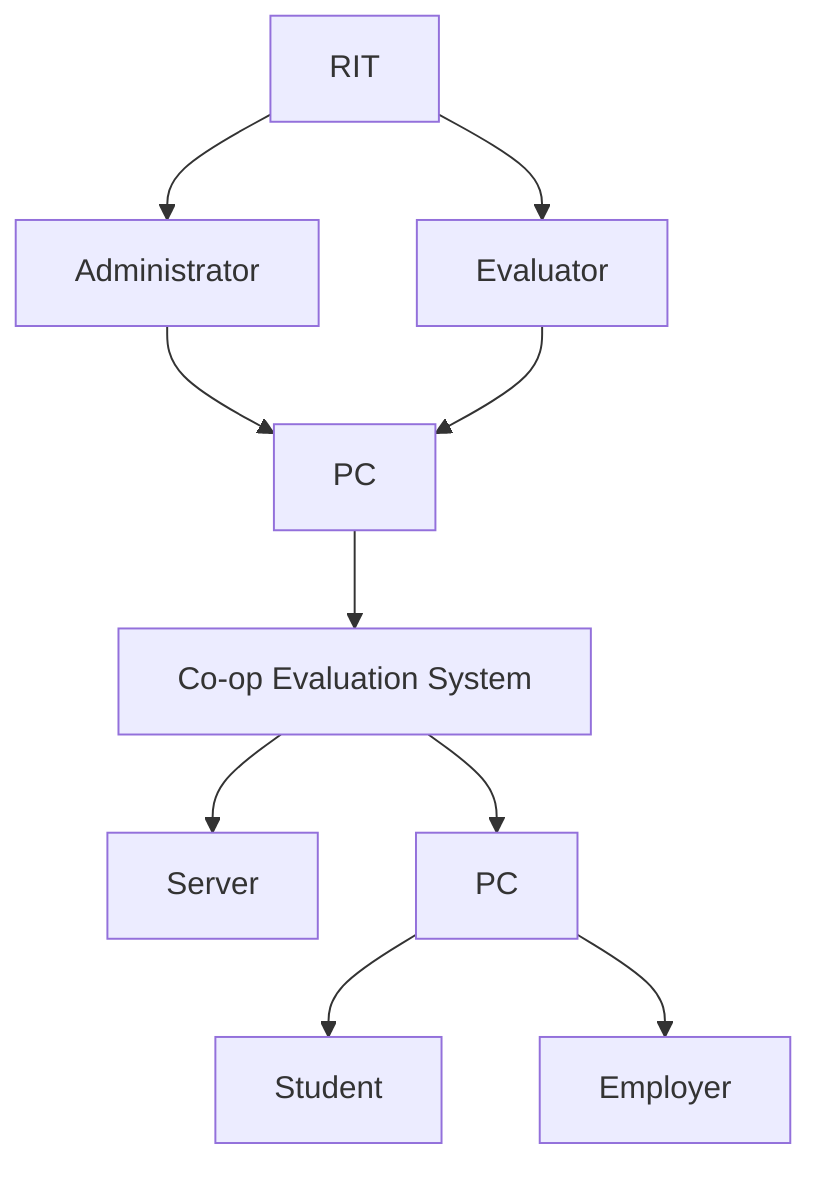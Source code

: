 flowchart TD
    A[RIT] --> B[Administrator]
    A --> C[Evaluator]
    B --> D[PC]
    C --> D
    D --> E[Co-op Evaluation System]
    E --> F[Server]
    E --> G[PC]
    G --> H[Student]
    G --> I[Employer]